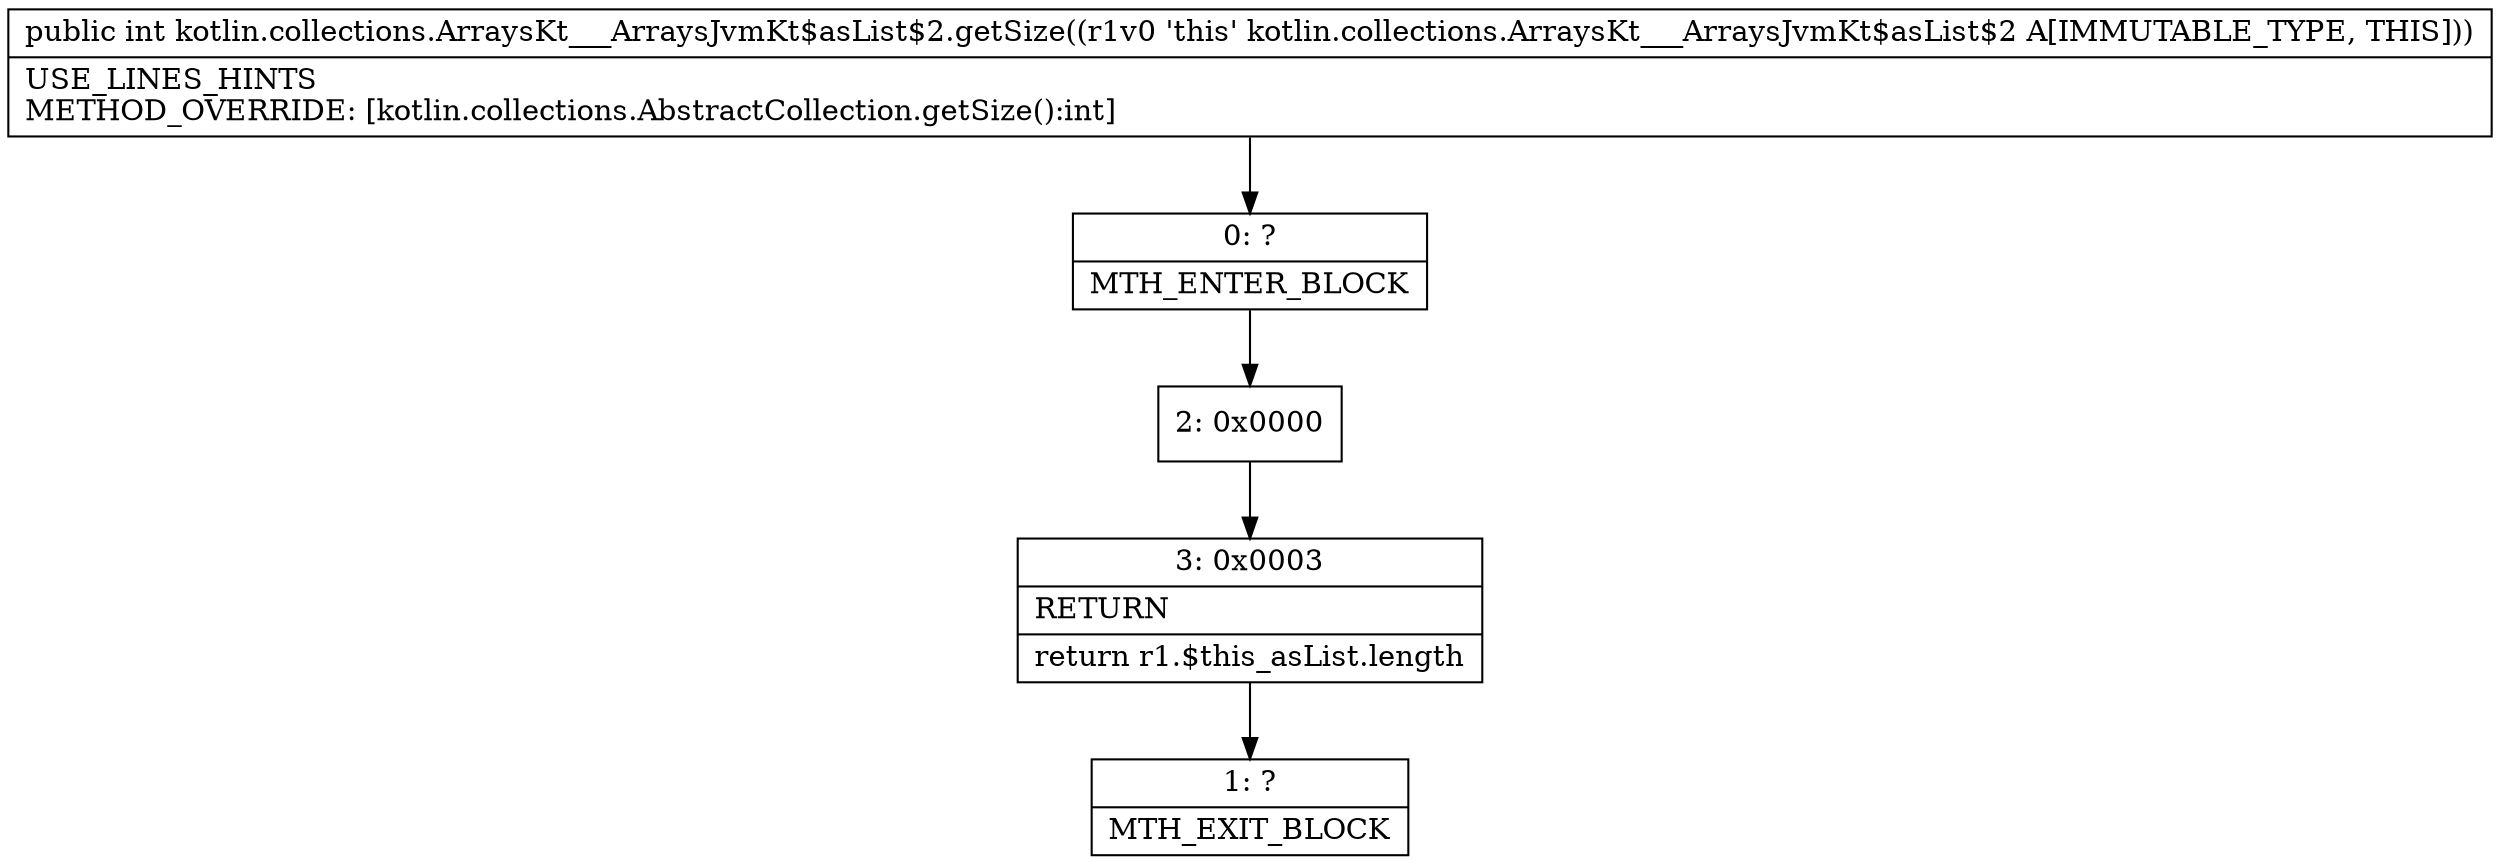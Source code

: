 digraph "CFG forkotlin.collections.ArraysKt___ArraysJvmKt$asList$2.getSize()I" {
Node_0 [shape=record,label="{0\:\ ?|MTH_ENTER_BLOCK\l}"];
Node_2 [shape=record,label="{2\:\ 0x0000}"];
Node_3 [shape=record,label="{3\:\ 0x0003|RETURN\l|return r1.$this_asList.length\l}"];
Node_1 [shape=record,label="{1\:\ ?|MTH_EXIT_BLOCK\l}"];
MethodNode[shape=record,label="{public int kotlin.collections.ArraysKt___ArraysJvmKt$asList$2.getSize((r1v0 'this' kotlin.collections.ArraysKt___ArraysJvmKt$asList$2 A[IMMUTABLE_TYPE, THIS]))  | USE_LINES_HINTS\lMETHOD_OVERRIDE: [kotlin.collections.AbstractCollection.getSize():int]\l}"];
MethodNode -> Node_0;Node_0 -> Node_2;
Node_2 -> Node_3;
Node_3 -> Node_1;
}

